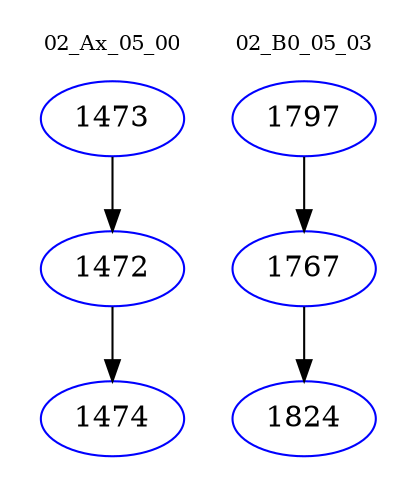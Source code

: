 digraph{
subgraph cluster_0 {
color = white
label = "02_Ax_05_00";
fontsize=10;
T0_1473 [label="1473", color="blue"]
T0_1473 -> T0_1472 [color="black"]
T0_1472 [label="1472", color="blue"]
T0_1472 -> T0_1474 [color="black"]
T0_1474 [label="1474", color="blue"]
}
subgraph cluster_1 {
color = white
label = "02_B0_05_03";
fontsize=10;
T1_1797 [label="1797", color="blue"]
T1_1797 -> T1_1767 [color="black"]
T1_1767 [label="1767", color="blue"]
T1_1767 -> T1_1824 [color="black"]
T1_1824 [label="1824", color="blue"]
}
}
